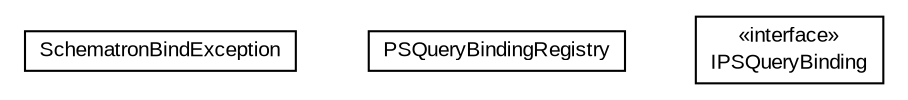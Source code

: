 #!/usr/local/bin/dot
#
# Class diagram 
# Generated by UMLGraph version 5.1 (http://www.umlgraph.org/)
#

digraph G {
	edge [fontname="arial",fontsize=10,labelfontname="arial",labelfontsize=10];
	node [fontname="arial",fontsize=10,shape=plaintext];
	nodesep=0.25;
	ranksep=0.5;
	// com.helger.schematron.pure.binding.SchematronBindException
	c232 [label=<<table title="com.helger.schematron.pure.binding.SchematronBindException" border="0" cellborder="1" cellspacing="0" cellpadding="2" port="p" href="./SchematronBindException.html">
		<tr><td><table border="0" cellspacing="0" cellpadding="1">
<tr><td align="center" balign="center"> SchematronBindException </td></tr>
		</table></td></tr>
		</table>>, fontname="arial", fontcolor="black", fontsize=10.0];
	// com.helger.schematron.pure.binding.PSQueryBindingRegistry
	c233 [label=<<table title="com.helger.schematron.pure.binding.PSQueryBindingRegistry" border="0" cellborder="1" cellspacing="0" cellpadding="2" port="p" href="./PSQueryBindingRegistry.html">
		<tr><td><table border="0" cellspacing="0" cellpadding="1">
<tr><td align="center" balign="center"> PSQueryBindingRegistry </td></tr>
		</table></td></tr>
		</table>>, fontname="arial", fontcolor="black", fontsize=10.0];
	// com.helger.schematron.pure.binding.IPSQueryBinding
	c234 [label=<<table title="com.helger.schematron.pure.binding.IPSQueryBinding" border="0" cellborder="1" cellspacing="0" cellpadding="2" port="p" href="./IPSQueryBinding.html">
		<tr><td><table border="0" cellspacing="0" cellpadding="1">
<tr><td align="center" balign="center"> &#171;interface&#187; </td></tr>
<tr><td align="center" balign="center"> IPSQueryBinding </td></tr>
		</table></td></tr>
		</table>>, fontname="arial", fontcolor="black", fontsize=10.0];
}

